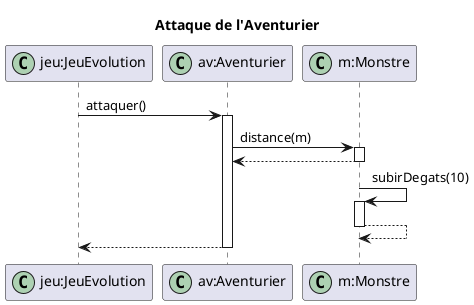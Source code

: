 @startuml 
title Attaque de l'Aventurier
participant "jeu:JeuEvolution" as 1 << (C,#ADD1B2) >>
participant "av:Aventurier" as 2 << (C,#ADD1B2) >>
participant "m:Monstre" as 3 << (C,#ADD1B2) >>

1 -> 2 : attaquer()
activate 2

    
    2->3 : distance(m)
    activate 3
    3-->2
    deactivate 3

    3->3 : subirDegats(10)
    activate 3
    3-->3
    deactivate 3

2-->1
deactivate 2 



@enduml